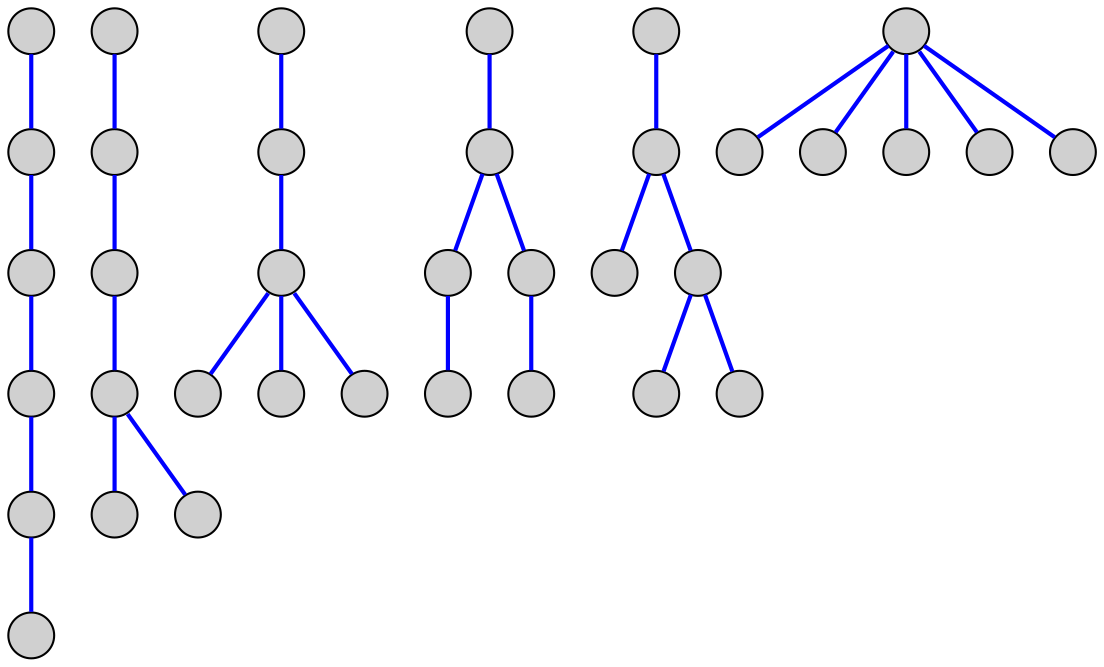 graph trees {

node[fontname="Helvetica",style=filled,fillcolor="#d0d0d0",label="", shape=circle, fixedsize=true, width=0.3, height=0.3]
edge[fontname="Helvetica",style=bold, color=blue];

a1 -- a2 -- a3 -- a4 -- a5 -- a6;

b1 -- b2 -- b3 -- b4 -- b5; b4 --b6;

c1 -- c2 -- c3 -- c4; c3 -- c5; c3 -- c6;

d1 -- d2 -- d3 -- d4; d2 -- d5 -- d6;

e1 -- e2 -- e3; e2--e4--e5; e4--e6;

f1--f2;f1--f3;f1--f4;f1--f5;f1--f6;
}